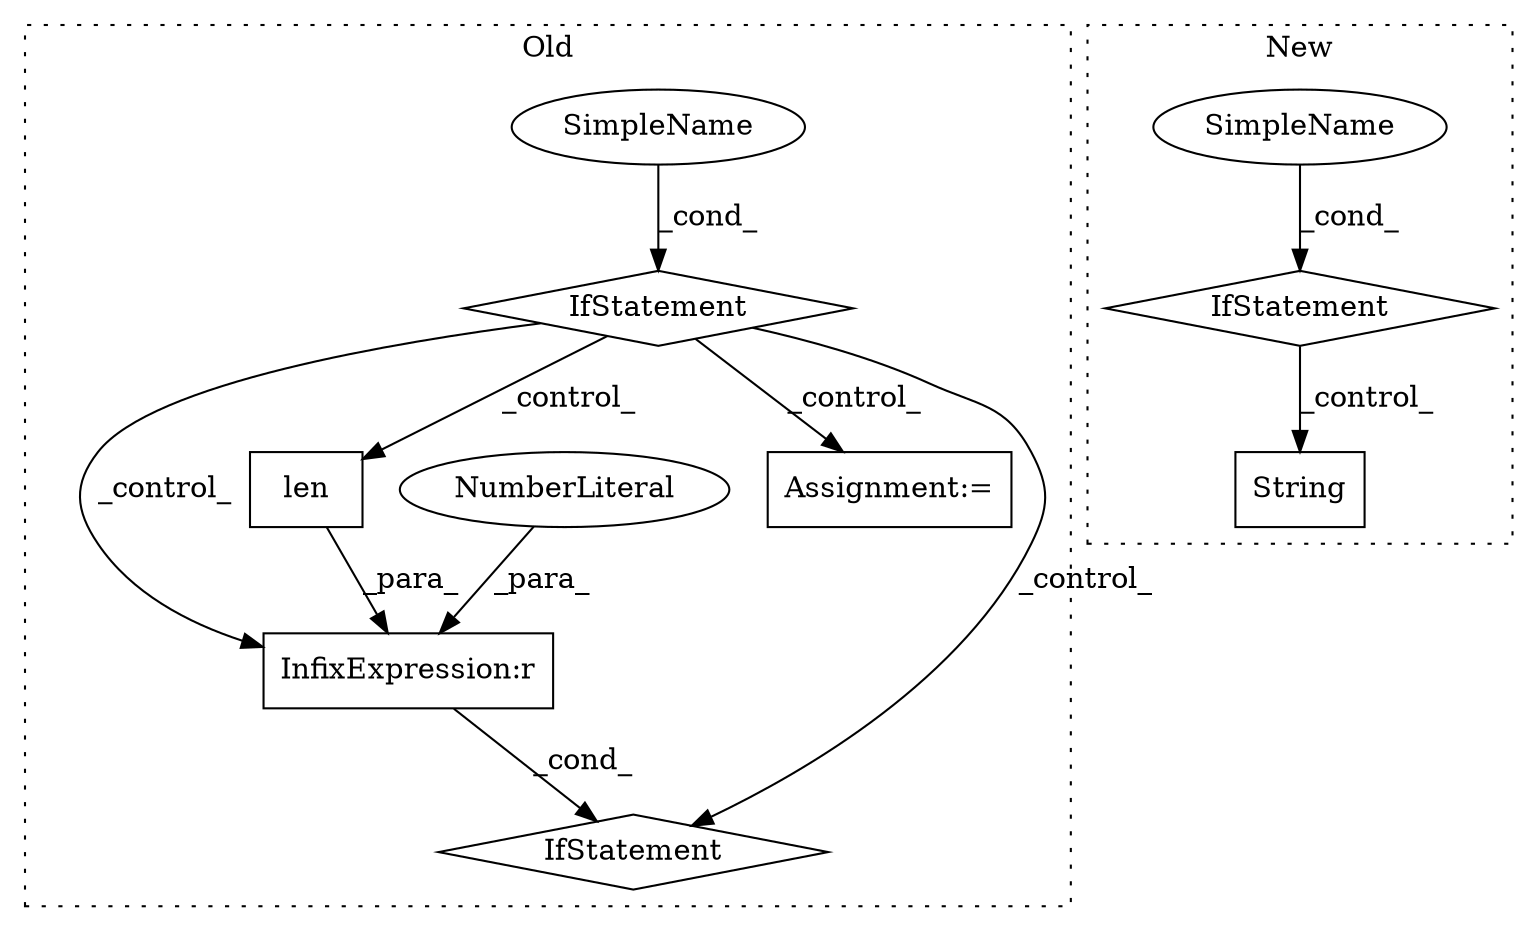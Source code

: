digraph G {
subgraph cluster0 {
1 [label="len" a="32" s="1566,1587" l="4,1" shape="box"];
3 [label="InfixExpression:r" a="27" s="1588" l="3" shape="box"];
4 [label="NumberLiteral" a="34" s="1591" l="1" shape="ellipse"];
5 [label="IfStatement" a="25" s="1562,1592" l="4,2" shape="diamond"];
8 [label="SimpleName" a="42" s="" l="" shape="ellipse"];
9 [label="IfStatement" a="25" s="1533,1552" l="4,2" shape="diamond"];
10 [label="Assignment:=" a="7" s="1747" l="1" shape="box"];
label = "Old";
style="dotted";
}
subgraph cluster1 {
2 [label="String" a="32" s="3786,3799" l="7,1" shape="box"];
6 [label="IfStatement" a="25" s="3658,3693" l="10,2" shape="diamond"];
7 [label="SimpleName" a="42" s="" l="" shape="ellipse"];
label = "New";
style="dotted";
}
1 -> 3 [label="_para_"];
3 -> 5 [label="_cond_"];
4 -> 3 [label="_para_"];
6 -> 2 [label="_control_"];
7 -> 6 [label="_cond_"];
8 -> 9 [label="_cond_"];
9 -> 5 [label="_control_"];
9 -> 1 [label="_control_"];
9 -> 10 [label="_control_"];
9 -> 3 [label="_control_"];
}